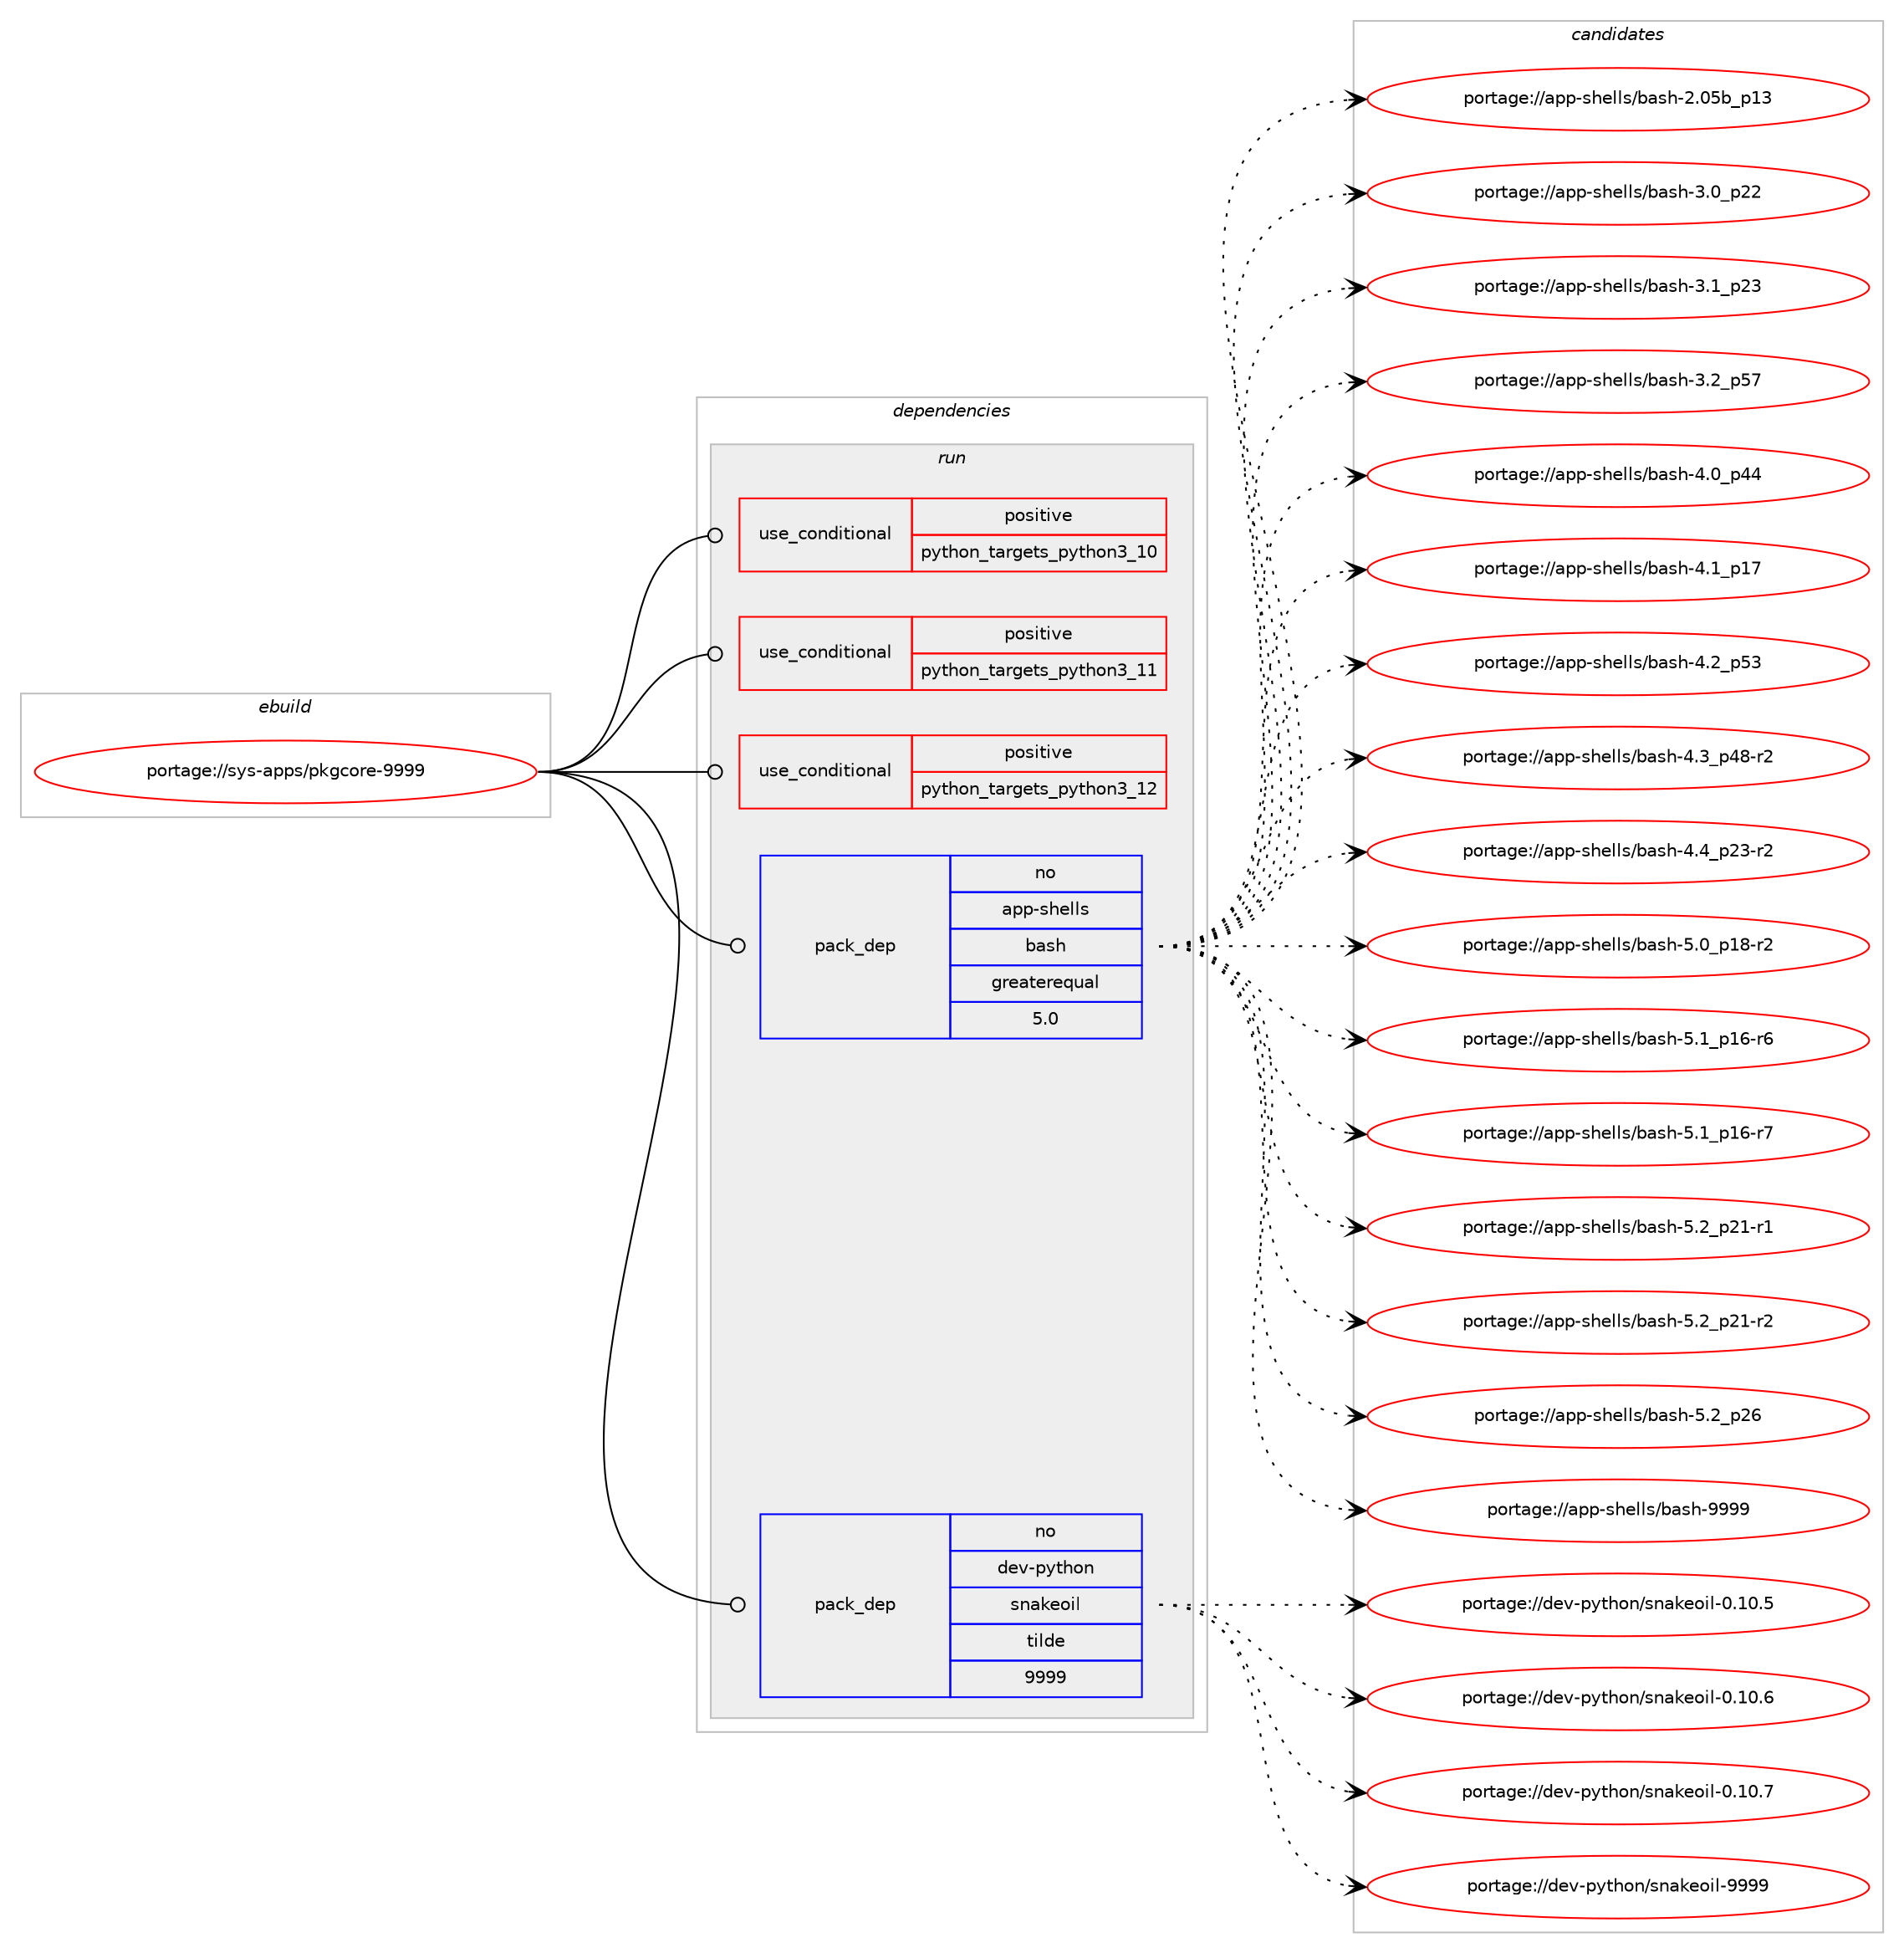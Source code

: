 digraph prolog {

# *************
# Graph options
# *************

newrank=true;
concentrate=true;
compound=true;
graph [rankdir=LR,fontname=Helvetica,fontsize=10,ranksep=1.5];#, ranksep=2.5, nodesep=0.2];
edge  [arrowhead=vee];
node  [fontname=Helvetica,fontsize=10];

# **********
# The ebuild
# **********

subgraph cluster_leftcol {
color=gray;
rank=same;
label=<<i>ebuild</i>>;
id [label="portage://sys-apps/pkgcore-9999", color=red, width=4, href="../sys-apps/pkgcore-9999.svg"];
}

# ****************
# The dependencies
# ****************

subgraph cluster_midcol {
color=gray;
label=<<i>dependencies</i>>;
subgraph cluster_compile {
fillcolor="#eeeeee";
style=filled;
label=<<i>compile</i>>;
}
subgraph cluster_compileandrun {
fillcolor="#eeeeee";
style=filled;
label=<<i>compile and run</i>>;
}
subgraph cluster_run {
fillcolor="#eeeeee";
style=filled;
label=<<i>run</i>>;
subgraph cond12172 {
dependency17789 [label=<<TABLE BORDER="0" CELLBORDER="1" CELLSPACING="0" CELLPADDING="4"><TR><TD ROWSPAN="3" CELLPADDING="10">use_conditional</TD></TR><TR><TD>positive</TD></TR><TR><TD>python_targets_python3_10</TD></TR></TABLE>>, shape=none, color=red];
# *** BEGIN UNKNOWN DEPENDENCY TYPE (TODO) ***
# dependency17789 -> package_dependency(portage://sys-apps/pkgcore-9999,run,no,dev-lang,python,none,[,,],[slot(3.10)],[])
# *** END UNKNOWN DEPENDENCY TYPE (TODO) ***

}
id:e -> dependency17789:w [weight=20,style="solid",arrowhead="odot"];
subgraph cond12173 {
dependency17790 [label=<<TABLE BORDER="0" CELLBORDER="1" CELLSPACING="0" CELLPADDING="4"><TR><TD ROWSPAN="3" CELLPADDING="10">use_conditional</TD></TR><TR><TD>positive</TD></TR><TR><TD>python_targets_python3_11</TD></TR></TABLE>>, shape=none, color=red];
# *** BEGIN UNKNOWN DEPENDENCY TYPE (TODO) ***
# dependency17790 -> package_dependency(portage://sys-apps/pkgcore-9999,run,no,dev-lang,python,none,[,,],[slot(3.11)],[])
# *** END UNKNOWN DEPENDENCY TYPE (TODO) ***

}
id:e -> dependency17790:w [weight=20,style="solid",arrowhead="odot"];
subgraph cond12174 {
dependency17791 [label=<<TABLE BORDER="0" CELLBORDER="1" CELLSPACING="0" CELLPADDING="4"><TR><TD ROWSPAN="3" CELLPADDING="10">use_conditional</TD></TR><TR><TD>positive</TD></TR><TR><TD>python_targets_python3_12</TD></TR></TABLE>>, shape=none, color=red];
# *** BEGIN UNKNOWN DEPENDENCY TYPE (TODO) ***
# dependency17791 -> package_dependency(portage://sys-apps/pkgcore-9999,run,no,dev-lang,python,none,[,,],[slot(3.12)],[])
# *** END UNKNOWN DEPENDENCY TYPE (TODO) ***

}
id:e -> dependency17791:w [weight=20,style="solid",arrowhead="odot"];
subgraph pack5439 {
dependency17792 [label=<<TABLE BORDER="0" CELLBORDER="1" CELLSPACING="0" CELLPADDING="4" WIDTH="220"><TR><TD ROWSPAN="6" CELLPADDING="30">pack_dep</TD></TR><TR><TD WIDTH="110">no</TD></TR><TR><TD>app-shells</TD></TR><TR><TD>bash</TD></TR><TR><TD>greaterequal</TD></TR><TR><TD>5.0</TD></TR></TABLE>>, shape=none, color=blue];
}
id:e -> dependency17792:w [weight=20,style="solid",arrowhead="odot"];
# *** BEGIN UNKNOWN DEPENDENCY TYPE (TODO) ***
# id -> package_dependency(portage://sys-apps/pkgcore-9999,run,no,dev-python,lxml,none,[,,],[],[use(optenable(python_targets_python3_10),negative),use(optenable(python_targets_python3_11),negative),use(optenable(python_targets_python3_12),negative)])
# *** END UNKNOWN DEPENDENCY TYPE (TODO) ***

subgraph pack5440 {
dependency17793 [label=<<TABLE BORDER="0" CELLBORDER="1" CELLSPACING="0" CELLPADDING="4" WIDTH="220"><TR><TD ROWSPAN="6" CELLPADDING="30">pack_dep</TD></TR><TR><TD WIDTH="110">no</TD></TR><TR><TD>dev-python</TD></TR><TR><TD>snakeoil</TD></TR><TR><TD>tilde</TD></TR><TR><TD>9999</TD></TR></TABLE>>, shape=none, color=blue];
}
id:e -> dependency17793:w [weight=20,style="solid",arrowhead="odot"];
}
}

# **************
# The candidates
# **************

subgraph cluster_choices {
rank=same;
color=gray;
label=<<i>candidates</i>>;

subgraph choice5439 {
color=black;
nodesep=1;
choice9711211245115104101108108115479897115104455046485398951124951 [label="portage://app-shells/bash-2.05b_p13", color=red, width=4,href="../app-shells/bash-2.05b_p13.svg"];
choice971121124511510410110810811547989711510445514648951125050 [label="portage://app-shells/bash-3.0_p22", color=red, width=4,href="../app-shells/bash-3.0_p22.svg"];
choice971121124511510410110810811547989711510445514649951125051 [label="portage://app-shells/bash-3.1_p23", color=red, width=4,href="../app-shells/bash-3.1_p23.svg"];
choice971121124511510410110810811547989711510445514650951125355 [label="portage://app-shells/bash-3.2_p57", color=red, width=4,href="../app-shells/bash-3.2_p57.svg"];
choice971121124511510410110810811547989711510445524648951125252 [label="portage://app-shells/bash-4.0_p44", color=red, width=4,href="../app-shells/bash-4.0_p44.svg"];
choice971121124511510410110810811547989711510445524649951124955 [label="portage://app-shells/bash-4.1_p17", color=red, width=4,href="../app-shells/bash-4.1_p17.svg"];
choice971121124511510410110810811547989711510445524650951125351 [label="portage://app-shells/bash-4.2_p53", color=red, width=4,href="../app-shells/bash-4.2_p53.svg"];
choice9711211245115104101108108115479897115104455246519511252564511450 [label="portage://app-shells/bash-4.3_p48-r2", color=red, width=4,href="../app-shells/bash-4.3_p48-r2.svg"];
choice9711211245115104101108108115479897115104455246529511250514511450 [label="portage://app-shells/bash-4.4_p23-r2", color=red, width=4,href="../app-shells/bash-4.4_p23-r2.svg"];
choice9711211245115104101108108115479897115104455346489511249564511450 [label="portage://app-shells/bash-5.0_p18-r2", color=red, width=4,href="../app-shells/bash-5.0_p18-r2.svg"];
choice9711211245115104101108108115479897115104455346499511249544511454 [label="portage://app-shells/bash-5.1_p16-r6", color=red, width=4,href="../app-shells/bash-5.1_p16-r6.svg"];
choice9711211245115104101108108115479897115104455346499511249544511455 [label="portage://app-shells/bash-5.1_p16-r7", color=red, width=4,href="../app-shells/bash-5.1_p16-r7.svg"];
choice9711211245115104101108108115479897115104455346509511250494511449 [label="portage://app-shells/bash-5.2_p21-r1", color=red, width=4,href="../app-shells/bash-5.2_p21-r1.svg"];
choice9711211245115104101108108115479897115104455346509511250494511450 [label="portage://app-shells/bash-5.2_p21-r2", color=red, width=4,href="../app-shells/bash-5.2_p21-r2.svg"];
choice971121124511510410110810811547989711510445534650951125054 [label="portage://app-shells/bash-5.2_p26", color=red, width=4,href="../app-shells/bash-5.2_p26.svg"];
choice97112112451151041011081081154798971151044557575757 [label="portage://app-shells/bash-9999", color=red, width=4,href="../app-shells/bash-9999.svg"];
dependency17792:e -> choice9711211245115104101108108115479897115104455046485398951124951:w [style=dotted,weight="100"];
dependency17792:e -> choice971121124511510410110810811547989711510445514648951125050:w [style=dotted,weight="100"];
dependency17792:e -> choice971121124511510410110810811547989711510445514649951125051:w [style=dotted,weight="100"];
dependency17792:e -> choice971121124511510410110810811547989711510445514650951125355:w [style=dotted,weight="100"];
dependency17792:e -> choice971121124511510410110810811547989711510445524648951125252:w [style=dotted,weight="100"];
dependency17792:e -> choice971121124511510410110810811547989711510445524649951124955:w [style=dotted,weight="100"];
dependency17792:e -> choice971121124511510410110810811547989711510445524650951125351:w [style=dotted,weight="100"];
dependency17792:e -> choice9711211245115104101108108115479897115104455246519511252564511450:w [style=dotted,weight="100"];
dependency17792:e -> choice9711211245115104101108108115479897115104455246529511250514511450:w [style=dotted,weight="100"];
dependency17792:e -> choice9711211245115104101108108115479897115104455346489511249564511450:w [style=dotted,weight="100"];
dependency17792:e -> choice9711211245115104101108108115479897115104455346499511249544511454:w [style=dotted,weight="100"];
dependency17792:e -> choice9711211245115104101108108115479897115104455346499511249544511455:w [style=dotted,weight="100"];
dependency17792:e -> choice9711211245115104101108108115479897115104455346509511250494511449:w [style=dotted,weight="100"];
dependency17792:e -> choice9711211245115104101108108115479897115104455346509511250494511450:w [style=dotted,weight="100"];
dependency17792:e -> choice971121124511510410110810811547989711510445534650951125054:w [style=dotted,weight="100"];
dependency17792:e -> choice97112112451151041011081081154798971151044557575757:w [style=dotted,weight="100"];
}
subgraph choice5440 {
color=black;
nodesep=1;
choice10010111845112121116104111110471151109710710111110510845484649484653 [label="portage://dev-python/snakeoil-0.10.5", color=red, width=4,href="../dev-python/snakeoil-0.10.5.svg"];
choice10010111845112121116104111110471151109710710111110510845484649484654 [label="portage://dev-python/snakeoil-0.10.6", color=red, width=4,href="../dev-python/snakeoil-0.10.6.svg"];
choice10010111845112121116104111110471151109710710111110510845484649484655 [label="portage://dev-python/snakeoil-0.10.7", color=red, width=4,href="../dev-python/snakeoil-0.10.7.svg"];
choice1001011184511212111610411111047115110971071011111051084557575757 [label="portage://dev-python/snakeoil-9999", color=red, width=4,href="../dev-python/snakeoil-9999.svg"];
dependency17793:e -> choice10010111845112121116104111110471151109710710111110510845484649484653:w [style=dotted,weight="100"];
dependency17793:e -> choice10010111845112121116104111110471151109710710111110510845484649484654:w [style=dotted,weight="100"];
dependency17793:e -> choice10010111845112121116104111110471151109710710111110510845484649484655:w [style=dotted,weight="100"];
dependency17793:e -> choice1001011184511212111610411111047115110971071011111051084557575757:w [style=dotted,weight="100"];
}
}

}
